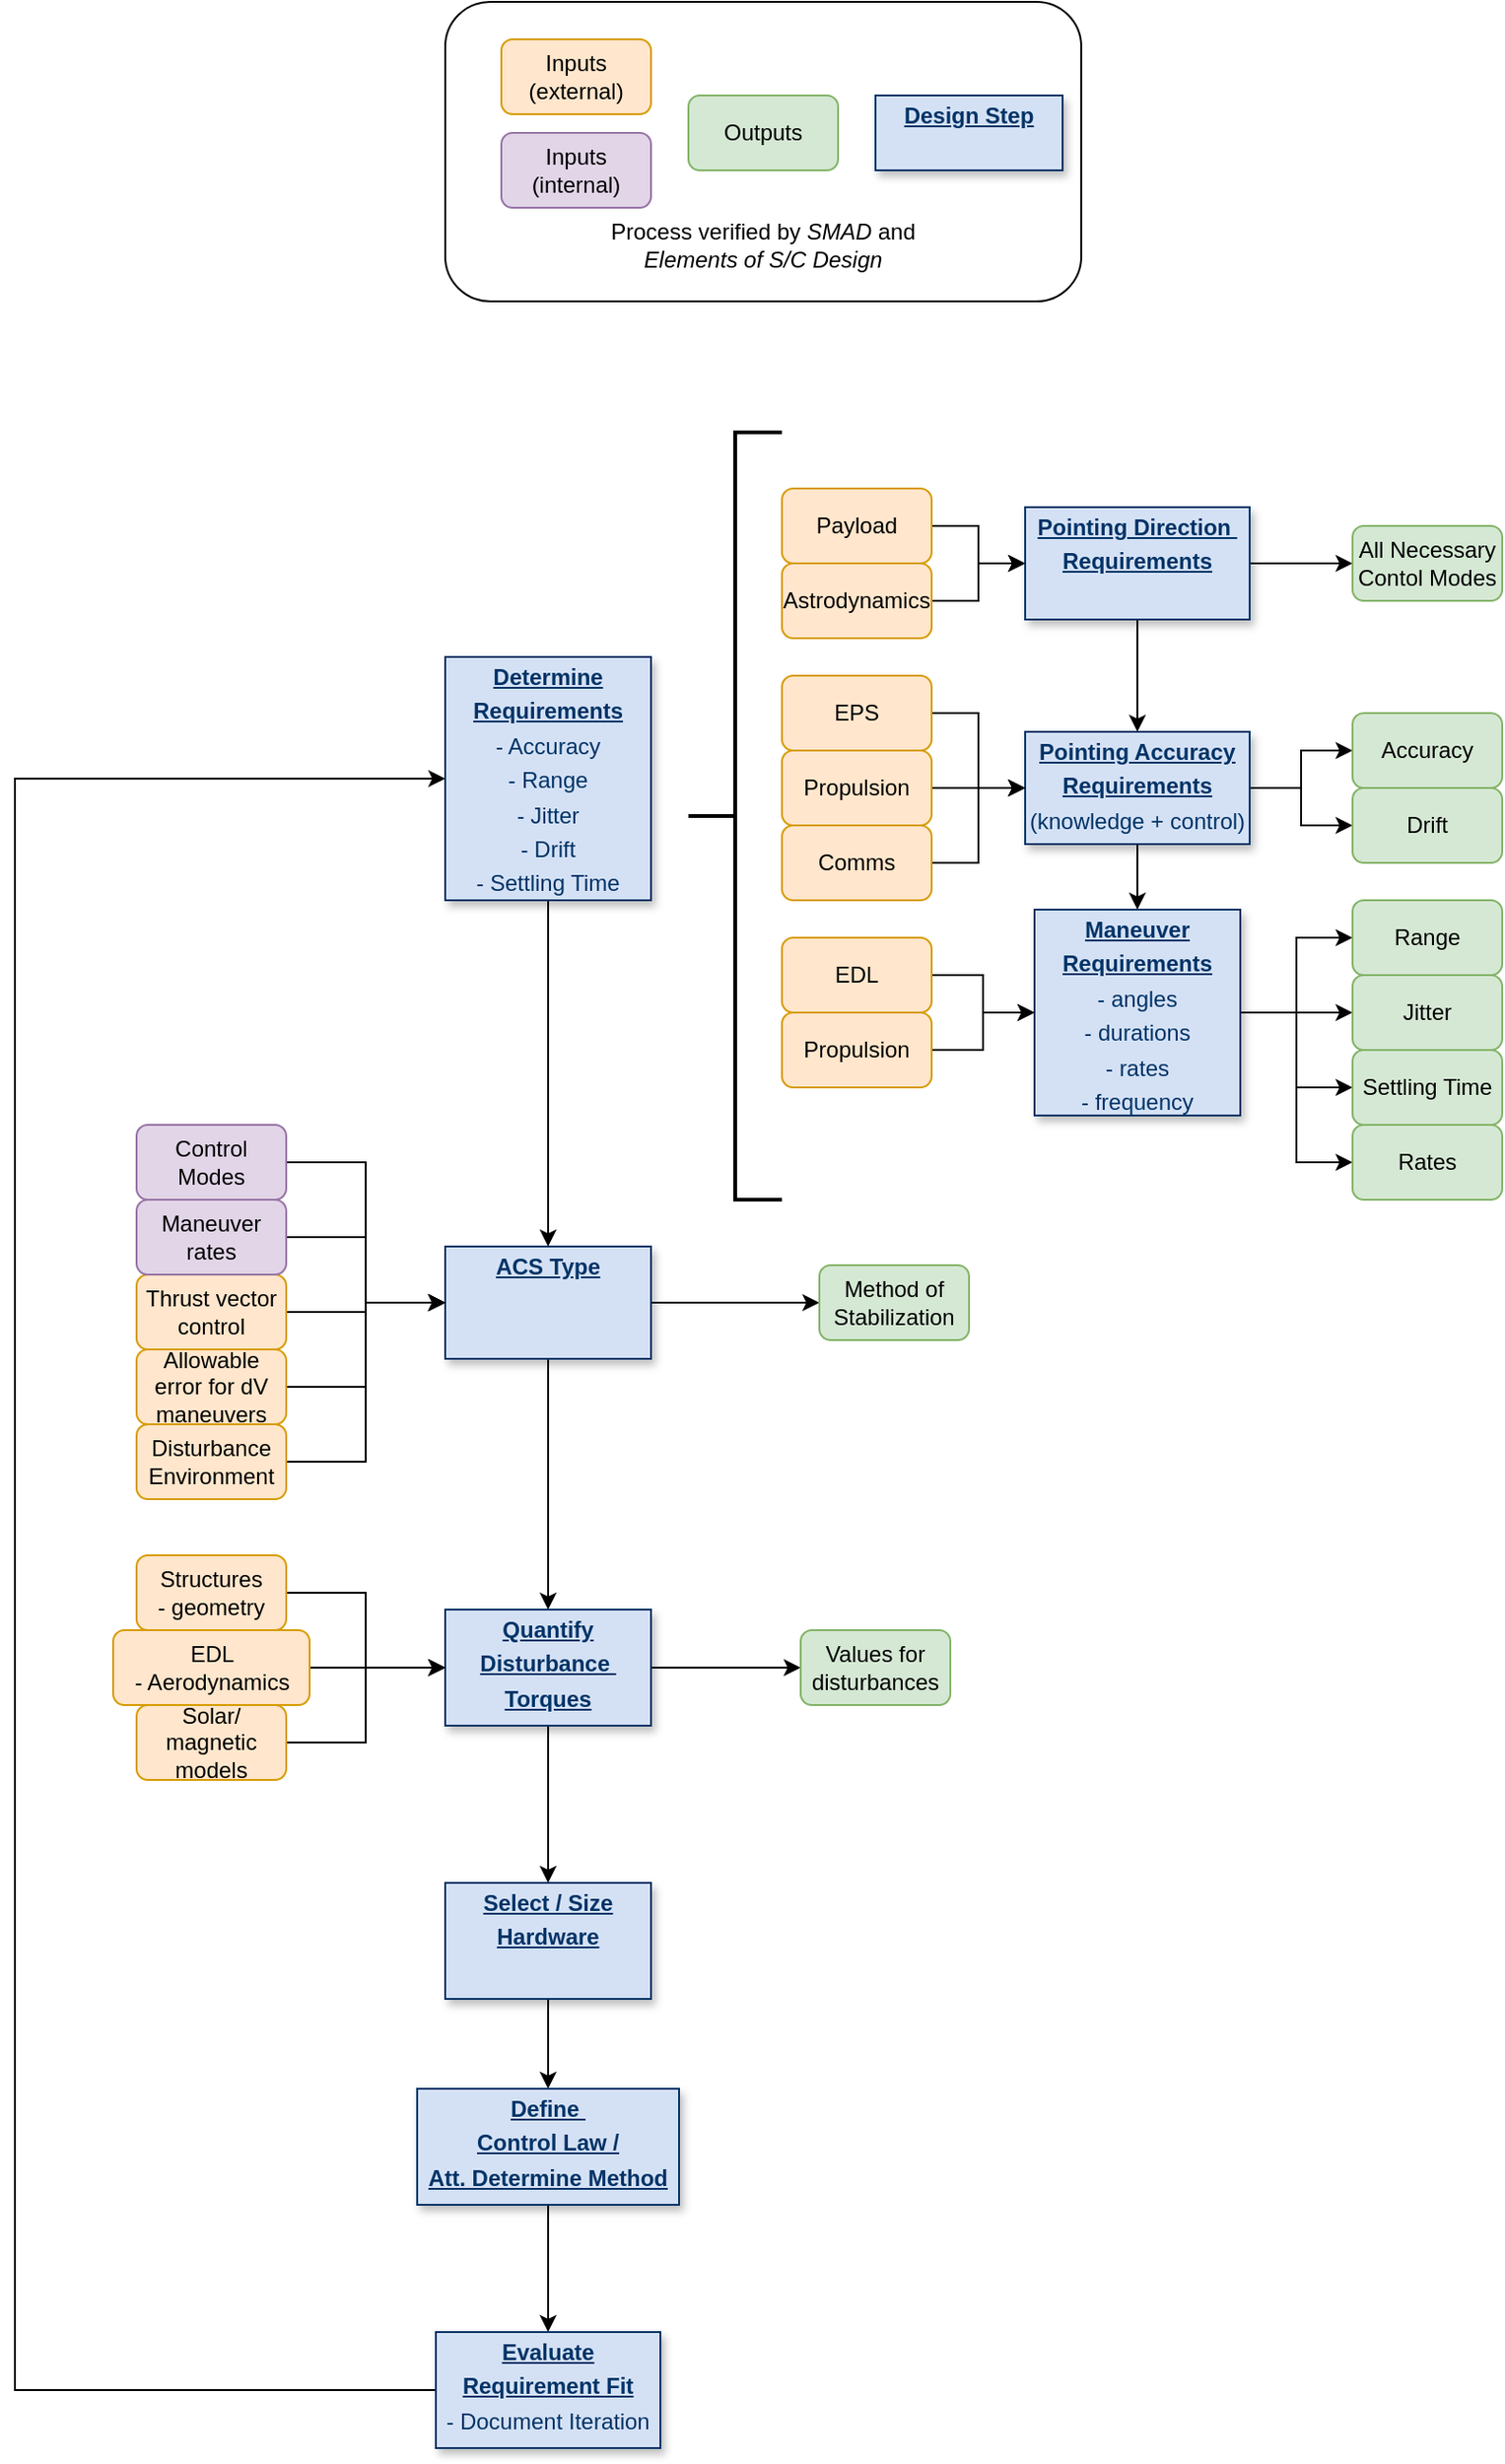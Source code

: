 <mxfile version="12.9.13" type="device"><diagram id="14VeX0QIArkdo_uymn1f" name="Page-1"><mxGraphModel dx="1086" dy="846" grid="1" gridSize="10" guides="1" tooltips="1" connect="1" arrows="1" fold="1" page="1" pageScale="1" pageWidth="827" pageHeight="1169" math="0" shadow="0"><root><mxCell id="0"/><mxCell id="1" parent="0"/><mxCell id="t8GHzvLFSiynI4XeOPDM-48" style="edgeStyle=orthogonalEdgeStyle;rounded=0;orthogonalLoop=1;jettySize=auto;html=1;entryX=0.5;entryY=0;entryDx=0;entryDy=0;" parent="1" source="t8GHzvLFSiynI4XeOPDM-2" target="t8GHzvLFSiynI4XeOPDM-12" edge="1"><mxGeometry relative="1" as="geometry"/></mxCell><mxCell id="t8GHzvLFSiynI4XeOPDM-94" style="edgeStyle=orthogonalEdgeStyle;rounded=0;orthogonalLoop=1;jettySize=auto;html=1;entryX=0;entryY=0.5;entryDx=0;entryDy=0;" parent="1" source="t8GHzvLFSiynI4XeOPDM-2" target="t8GHzvLFSiynI4XeOPDM-88" edge="1"><mxGeometry relative="1" as="geometry"/></mxCell><mxCell id="t8GHzvLFSiynI4XeOPDM-2" value="&lt;p style=&quot;margin: 0px ; margin-top: 4px ; text-align: center ; text-decoration: underline&quot;&gt;&lt;b&gt;ACS Type&lt;/b&gt;&lt;/p&gt;&lt;p style=&quot;margin: 0px ; margin-top: 4px ; text-align: center ; text-decoration: underline&quot;&gt;&lt;b&gt;&lt;br&gt;&lt;/b&gt;&lt;/p&gt;" style="verticalAlign=top;align=left;overflow=fill;fontSize=12;fontFamily=Helvetica;html=1;strokeColor=#003366;shadow=1;fillColor=#D4E1F5;fontColor=#003366" parent="1" vertex="1"><mxGeometry x="250" y="695" width="110" height="60" as="geometry"/></mxCell><mxCell id="t8GHzvLFSiynI4XeOPDM-18" style="edgeStyle=orthogonalEdgeStyle;rounded=0;orthogonalLoop=1;jettySize=auto;html=1;" parent="1" source="t8GHzvLFSiynI4XeOPDM-8" target="t8GHzvLFSiynI4XeOPDM-9" edge="1"><mxGeometry relative="1" as="geometry"/></mxCell><mxCell id="t8GHzvLFSiynI4XeOPDM-68" style="edgeStyle=orthogonalEdgeStyle;rounded=0;orthogonalLoop=1;jettySize=auto;html=1;" parent="1" source="t8GHzvLFSiynI4XeOPDM-8" target="t8GHzvLFSiynI4XeOPDM-67" edge="1"><mxGeometry relative="1" as="geometry"/></mxCell><mxCell id="t8GHzvLFSiynI4XeOPDM-8" value="&lt;p style=&quot;margin: 0px ; margin-top: 4px ; text-align: center ; text-decoration: underline&quot;&gt;&lt;b&gt;Pointing Direction&amp;nbsp;&lt;/b&gt;&lt;/p&gt;&lt;p style=&quot;margin: 0px ; margin-top: 4px ; text-align: center ; text-decoration: underline&quot;&gt;&lt;b&gt;Requirements&lt;/b&gt;&lt;/p&gt;" style="verticalAlign=top;align=left;overflow=fill;fontSize=12;fontFamily=Helvetica;html=1;strokeColor=#003366;shadow=1;fillColor=#D4E1F5;fontColor=#003366" parent="1" vertex="1"><mxGeometry x="560" y="300" width="120" height="60" as="geometry"/></mxCell><mxCell id="t8GHzvLFSiynI4XeOPDM-19" style="edgeStyle=orthogonalEdgeStyle;rounded=0;orthogonalLoop=1;jettySize=auto;html=1;entryX=0.5;entryY=0;entryDx=0;entryDy=0;" parent="1" source="t8GHzvLFSiynI4XeOPDM-9" target="t8GHzvLFSiynI4XeOPDM-11" edge="1"><mxGeometry relative="1" as="geometry"><mxPoint x="620" y="525" as="targetPoint"/></mxGeometry></mxCell><mxCell id="t8GHzvLFSiynI4XeOPDM-74" style="edgeStyle=orthogonalEdgeStyle;rounded=0;orthogonalLoop=1;jettySize=auto;html=1;entryX=0;entryY=0.5;entryDx=0;entryDy=0;" parent="1" source="t8GHzvLFSiynI4XeOPDM-9" target="t8GHzvLFSiynI4XeOPDM-73" edge="1"><mxGeometry relative="1" as="geometry"/></mxCell><mxCell id="t8GHzvLFSiynI4XeOPDM-79" style="edgeStyle=orthogonalEdgeStyle;rounded=0;orthogonalLoop=1;jettySize=auto;html=1;" parent="1" source="t8GHzvLFSiynI4XeOPDM-9" target="t8GHzvLFSiynI4XeOPDM-78" edge="1"><mxGeometry relative="1" as="geometry"/></mxCell><mxCell id="t8GHzvLFSiynI4XeOPDM-9" value="&lt;p style=&quot;margin: 0px ; margin-top: 4px ; text-align: center ; text-decoration: underline&quot;&gt;&lt;b&gt;Pointing Accuracy&lt;/b&gt;&lt;/p&gt;&lt;p style=&quot;margin: 0px ; margin-top: 4px ; text-align: center ; text-decoration: underline&quot;&gt;&lt;b&gt;Requirements&lt;/b&gt;&lt;/p&gt;&lt;p style=&quot;margin: 4px 0px 0px ; text-align: center&quot;&gt;(knowledge + control)&lt;/p&gt;" style="verticalAlign=top;align=left;overflow=fill;fontSize=12;fontFamily=Helvetica;html=1;strokeColor=#003366;shadow=1;fillColor=#D4E1F5;fontColor=#003366" parent="1" vertex="1"><mxGeometry x="560" y="420" width="120" height="60" as="geometry"/></mxCell><mxCell id="t8GHzvLFSiynI4XeOPDM-80" style="edgeStyle=orthogonalEdgeStyle;rounded=0;orthogonalLoop=1;jettySize=auto;html=1;" parent="1" source="t8GHzvLFSiynI4XeOPDM-11" target="t8GHzvLFSiynI4XeOPDM-75" edge="1"><mxGeometry relative="1" as="geometry"/></mxCell><mxCell id="t8GHzvLFSiynI4XeOPDM-81" style="edgeStyle=orthogonalEdgeStyle;rounded=0;orthogonalLoop=1;jettySize=auto;html=1;" parent="1" source="t8GHzvLFSiynI4XeOPDM-11" target="t8GHzvLFSiynI4XeOPDM-76" edge="1"><mxGeometry relative="1" as="geometry"/></mxCell><mxCell id="t8GHzvLFSiynI4XeOPDM-82" style="edgeStyle=orthogonalEdgeStyle;rounded=0;orthogonalLoop=1;jettySize=auto;html=1;" parent="1" source="t8GHzvLFSiynI4XeOPDM-11" target="t8GHzvLFSiynI4XeOPDM-77" edge="1"><mxGeometry relative="1" as="geometry"/></mxCell><mxCell id="t8GHzvLFSiynI4XeOPDM-87" style="edgeStyle=orthogonalEdgeStyle;rounded=0;orthogonalLoop=1;jettySize=auto;html=1;entryX=0;entryY=0.5;entryDx=0;entryDy=0;" parent="1" source="t8GHzvLFSiynI4XeOPDM-11" target="t8GHzvLFSiynI4XeOPDM-86" edge="1"><mxGeometry relative="1" as="geometry"/></mxCell><mxCell id="t8GHzvLFSiynI4XeOPDM-11" value="&lt;p style=&quot;margin: 0px ; margin-top: 4px ; text-align: center ; text-decoration: underline&quot;&gt;&lt;b&gt;Maneuver&lt;/b&gt;&lt;/p&gt;&lt;p style=&quot;margin: 0px ; margin-top: 4px ; text-align: center ; text-decoration: underline&quot;&gt;&lt;b&gt;Requirements&lt;/b&gt;&lt;/p&gt;&lt;p style=&quot;margin: 4px 0px 0px ; text-align: center&quot;&gt;- angles&lt;/p&gt;&lt;p style=&quot;margin: 4px 0px 0px ; text-align: center&quot;&gt;- durations&lt;/p&gt;&lt;p style=&quot;margin: 4px 0px 0px ; text-align: center&quot;&gt;- rates&lt;/p&gt;&lt;p style=&quot;margin: 4px 0px 0px ; text-align: center&quot;&gt;- frequency&lt;/p&gt;" style="verticalAlign=top;align=left;overflow=fill;fontSize=12;fontFamily=Helvetica;html=1;strokeColor=#003366;shadow=1;fillColor=#D4E1F5;fontColor=#003366" parent="1" vertex="1"><mxGeometry x="565" y="515" width="110" height="110" as="geometry"/></mxCell><mxCell id="t8GHzvLFSiynI4XeOPDM-49" style="edgeStyle=orthogonalEdgeStyle;rounded=0;orthogonalLoop=1;jettySize=auto;html=1;entryX=0.5;entryY=0;entryDx=0;entryDy=0;" parent="1" source="t8GHzvLFSiynI4XeOPDM-12" target="t8GHzvLFSiynI4XeOPDM-13" edge="1"><mxGeometry relative="1" as="geometry"/></mxCell><mxCell id="KuwDspNL8DCLb_JApsz8-6" style="edgeStyle=orthogonalEdgeStyle;rounded=0;orthogonalLoop=1;jettySize=auto;html=1;" edge="1" parent="1" source="t8GHzvLFSiynI4XeOPDM-12" target="KuwDspNL8DCLb_JApsz8-5"><mxGeometry relative="1" as="geometry"/></mxCell><mxCell id="t8GHzvLFSiynI4XeOPDM-12" value="&lt;p style=&quot;margin: 0px ; margin-top: 4px ; text-align: center ; text-decoration: underline&quot;&gt;&lt;b&gt;Quantify&lt;/b&gt;&lt;/p&gt;&lt;p style=&quot;margin: 0px ; margin-top: 4px ; text-align: center ; text-decoration: underline&quot;&gt;&lt;b&gt;Disturbance&amp;nbsp;&lt;/b&gt;&lt;/p&gt;&lt;p style=&quot;margin: 0px ; margin-top: 4px ; text-align: center ; text-decoration: underline&quot;&gt;&lt;b&gt;Torques&lt;/b&gt;&lt;/p&gt;" style="verticalAlign=top;align=left;overflow=fill;fontSize=12;fontFamily=Helvetica;html=1;strokeColor=#003366;shadow=1;fillColor=#D4E1F5;fontColor=#003366" parent="1" vertex="1"><mxGeometry x="250" y="889" width="110" height="62" as="geometry"/></mxCell><mxCell id="t8GHzvLFSiynI4XeOPDM-50" style="edgeStyle=orthogonalEdgeStyle;rounded=0;orthogonalLoop=1;jettySize=auto;html=1;" parent="1" source="t8GHzvLFSiynI4XeOPDM-13" target="t8GHzvLFSiynI4XeOPDM-14" edge="1"><mxGeometry relative="1" as="geometry"/></mxCell><mxCell id="t8GHzvLFSiynI4XeOPDM-13" value="&lt;p style=&quot;margin: 0px ; margin-top: 4px ; text-align: center ; text-decoration: underline&quot;&gt;&lt;b&gt;Select / Size&lt;/b&gt;&lt;/p&gt;&lt;p style=&quot;margin: 0px ; margin-top: 4px ; text-align: center ; text-decoration: underline&quot;&gt;&lt;b&gt;Hardware&lt;/b&gt;&lt;/p&gt;" style="verticalAlign=top;align=left;overflow=fill;fontSize=12;fontFamily=Helvetica;html=1;strokeColor=#003366;shadow=1;fillColor=#D4E1F5;fontColor=#003366" parent="1" vertex="1"><mxGeometry x="250" y="1035" width="110" height="62" as="geometry"/></mxCell><mxCell id="t8GHzvLFSiynI4XeOPDM-51" style="edgeStyle=orthogonalEdgeStyle;rounded=0;orthogonalLoop=1;jettySize=auto;html=1;entryX=0.5;entryY=0;entryDx=0;entryDy=0;" parent="1" source="t8GHzvLFSiynI4XeOPDM-14" target="t8GHzvLFSiynI4XeOPDM-15" edge="1"><mxGeometry relative="1" as="geometry"/></mxCell><mxCell id="t8GHzvLFSiynI4XeOPDM-14" value="&lt;p style=&quot;margin: 0px ; margin-top: 4px ; text-align: center ; text-decoration: underline&quot;&gt;&lt;b&gt;Define&amp;nbsp;&lt;/b&gt;&lt;/p&gt;&lt;p style=&quot;margin: 0px ; margin-top: 4px ; text-align: center ; text-decoration: underline&quot;&gt;&lt;b&gt;Control Law /&lt;/b&gt;&lt;/p&gt;&lt;p style=&quot;margin: 0px ; margin-top: 4px ; text-align: center ; text-decoration: underline&quot;&gt;&lt;b&gt;Att. Determine Method&lt;/b&gt;&lt;/p&gt;" style="verticalAlign=top;align=left;overflow=fill;fontSize=12;fontFamily=Helvetica;html=1;strokeColor=#003366;shadow=1;fillColor=#D4E1F5;fontColor=#003366" parent="1" vertex="1"><mxGeometry x="235" y="1145" width="140" height="62" as="geometry"/></mxCell><mxCell id="t8GHzvLFSiynI4XeOPDM-52" style="edgeStyle=orthogonalEdgeStyle;rounded=0;orthogonalLoop=1;jettySize=auto;html=1;entryX=0;entryY=0.5;entryDx=0;entryDy=0;exitX=0;exitY=0.5;exitDx=0;exitDy=0;" parent="1" source="t8GHzvLFSiynI4XeOPDM-15" target="t8GHzvLFSiynI4XeOPDM-16" edge="1"><mxGeometry relative="1" as="geometry"><Array as="points"><mxPoint x="20" y="1306"/><mxPoint x="20" y="445"/></Array></mxGeometry></mxCell><mxCell id="t8GHzvLFSiynI4XeOPDM-15" value="&lt;p style=&quot;margin: 0px ; margin-top: 4px ; text-align: center ; text-decoration: underline&quot;&gt;&lt;b&gt;Evaluate&lt;/b&gt;&lt;/p&gt;&lt;p style=&quot;margin: 0px ; margin-top: 4px ; text-align: center ; text-decoration: underline&quot;&gt;&lt;b&gt;Requirement Fit&lt;/b&gt;&lt;/p&gt;&lt;p style=&quot;margin: 4px 0px 0px ; text-align: center&quot;&gt;- Document Iteration&lt;/p&gt;" style="verticalAlign=top;align=left;overflow=fill;fontSize=12;fontFamily=Helvetica;html=1;strokeColor=#003366;shadow=1;fillColor=#D4E1F5;fontColor=#003366" parent="1" vertex="1"><mxGeometry x="245" y="1275" width="120" height="62" as="geometry"/></mxCell><mxCell id="t8GHzvLFSiynI4XeOPDM-93" style="edgeStyle=orthogonalEdgeStyle;rounded=0;orthogonalLoop=1;jettySize=auto;html=1;entryX=0.5;entryY=0;entryDx=0;entryDy=0;" parent="1" source="t8GHzvLFSiynI4XeOPDM-16" target="t8GHzvLFSiynI4XeOPDM-2" edge="1"><mxGeometry relative="1" as="geometry"/></mxCell><mxCell id="t8GHzvLFSiynI4XeOPDM-16" value="&lt;p style=&quot;margin: 0px ; margin-top: 4px ; text-align: center ; text-decoration: underline&quot;&gt;&lt;b&gt;Determine&lt;/b&gt;&lt;/p&gt;&lt;p style=&quot;margin: 0px ; margin-top: 4px ; text-align: center ; text-decoration: underline&quot;&gt;&lt;b&gt;Requirements&lt;/b&gt;&lt;/p&gt;&lt;p style=&quot;margin: 4px 0px 0px ; text-align: center&quot;&gt;- Accuracy&lt;/p&gt;&lt;p style=&quot;margin: 4px 0px 0px ; text-align: center&quot;&gt;- Range&lt;/p&gt;&lt;p style=&quot;margin: 4px 0px 0px ; text-align: center&quot;&gt;- Jitter&lt;/p&gt;&lt;p style=&quot;margin: 4px 0px 0px ; text-align: center&quot;&gt;- Drift&lt;/p&gt;&lt;p style=&quot;margin: 4px 0px 0px ; text-align: center&quot;&gt;- Settling Time&lt;/p&gt;" style="verticalAlign=top;align=left;overflow=fill;fontSize=12;fontFamily=Helvetica;html=1;strokeColor=#003366;shadow=1;fillColor=#D4E1F5;fontColor=#003366" parent="1" vertex="1"><mxGeometry x="250" y="380" width="110" height="130" as="geometry"/></mxCell><mxCell id="t8GHzvLFSiynI4XeOPDM-55" style="edgeStyle=orthogonalEdgeStyle;rounded=0;orthogonalLoop=1;jettySize=auto;html=1;" parent="1" source="t8GHzvLFSiynI4XeOPDM-31" target="t8GHzvLFSiynI4XeOPDM-2" edge="1"><mxGeometry relative="1" as="geometry"/></mxCell><mxCell id="t8GHzvLFSiynI4XeOPDM-31" value="Thrust vector control" style="rounded=1;whiteSpace=wrap;html=1;fillColor=#ffe6cc;strokeColor=#d79b00;" parent="1" vertex="1"><mxGeometry x="85" y="710" width="80" height="40" as="geometry"/></mxCell><mxCell id="t8GHzvLFSiynI4XeOPDM-56" style="edgeStyle=orthogonalEdgeStyle;rounded=0;orthogonalLoop=1;jettySize=auto;html=1;" parent="1" source="t8GHzvLFSiynI4XeOPDM-32" target="t8GHzvLFSiynI4XeOPDM-2" edge="1"><mxGeometry relative="1" as="geometry"/></mxCell><mxCell id="t8GHzvLFSiynI4XeOPDM-32" value="Allowable error for dV maneuvers" style="rounded=1;whiteSpace=wrap;html=1;fillColor=#ffe6cc;strokeColor=#d79b00;" parent="1" vertex="1"><mxGeometry x="85" y="750" width="80" height="40" as="geometry"/></mxCell><mxCell id="t8GHzvLFSiynI4XeOPDM-57" style="edgeStyle=orthogonalEdgeStyle;rounded=0;orthogonalLoop=1;jettySize=auto;html=1;entryX=0;entryY=0.5;entryDx=0;entryDy=0;" parent="1" source="t8GHzvLFSiynI4XeOPDM-36" target="t8GHzvLFSiynI4XeOPDM-2" edge="1"><mxGeometry relative="1" as="geometry"/></mxCell><mxCell id="t8GHzvLFSiynI4XeOPDM-36" value="Maneuver rates" style="rounded=1;whiteSpace=wrap;html=1;fillColor=#e1d5e7;strokeColor=#9673a6;" parent="1" vertex="1"><mxGeometry x="85" y="670" width="80" height="40" as="geometry"/></mxCell><mxCell id="t8GHzvLFSiynI4XeOPDM-60" style="edgeStyle=orthogonalEdgeStyle;rounded=0;orthogonalLoop=1;jettySize=auto;html=1;" parent="1" source="t8GHzvLFSiynI4XeOPDM-41" target="t8GHzvLFSiynI4XeOPDM-8" edge="1"><mxGeometry relative="1" as="geometry"/></mxCell><mxCell id="t8GHzvLFSiynI4XeOPDM-41" value="Payload" style="rounded=1;whiteSpace=wrap;html=1;fillColor=#ffe6cc;strokeColor=#d79b00;" parent="1" vertex="1"><mxGeometry x="430" y="290" width="80" height="40" as="geometry"/></mxCell><mxCell id="t8GHzvLFSiynI4XeOPDM-53" value="" style="group" parent="1" vertex="1" connectable="0"><mxGeometry x="250" y="30" width="340" height="160" as="geometry"/></mxCell><mxCell id="t8GHzvLFSiynI4XeOPDM-39" value="" style="rounded=1;whiteSpace=wrap;html=1;" parent="t8GHzvLFSiynI4XeOPDM-53" vertex="1"><mxGeometry width="340" height="160" as="geometry"/></mxCell><mxCell id="t8GHzvLFSiynI4XeOPDM-1" value="&lt;p style=&quot;margin: 0px ; margin-top: 4px ; text-align: center ; text-decoration: underline&quot;&gt;&lt;b&gt;Design Step&lt;/b&gt;&lt;/p&gt;" style="verticalAlign=top;align=left;overflow=fill;fontSize=12;fontFamily=Helvetica;html=1;strokeColor=#003366;shadow=1;fillColor=#D4E1F5;fontColor=#003366" parent="t8GHzvLFSiynI4XeOPDM-53" vertex="1"><mxGeometry x="230" y="50" width="100" height="40" as="geometry"/></mxCell><mxCell id="t8GHzvLFSiynI4XeOPDM-29" value="Inputs (external)" style="rounded=1;whiteSpace=wrap;html=1;fillColor=#ffe6cc;strokeColor=#d79b00;" parent="t8GHzvLFSiynI4XeOPDM-53" vertex="1"><mxGeometry x="30" y="20" width="80" height="40" as="geometry"/></mxCell><mxCell id="t8GHzvLFSiynI4XeOPDM-38" value="Process verified by &lt;i&gt;SMAD&lt;/i&gt; and &lt;i&gt;Elements of S/C Design&lt;/i&gt;" style="text;html=1;strokeColor=none;fillColor=none;align=center;verticalAlign=middle;whiteSpace=wrap;rounded=0;" parent="t8GHzvLFSiynI4XeOPDM-53" vertex="1"><mxGeometry x="80" y="120" width="180" height="20" as="geometry"/></mxCell><mxCell id="t8GHzvLFSiynI4XeOPDM-40" value="Outputs" style="rounded=1;whiteSpace=wrap;html=1;fillColor=#d5e8d4;strokeColor=#82b366;" parent="t8GHzvLFSiynI4XeOPDM-53" vertex="1"><mxGeometry x="130" y="50" width="80" height="40" as="geometry"/></mxCell><mxCell id="t8GHzvLFSiynI4XeOPDM-83" value="Inputs&lt;br&gt;(internal)" style="rounded=1;whiteSpace=wrap;html=1;fillColor=#e1d5e7;strokeColor=#9673a6;" parent="t8GHzvLFSiynI4XeOPDM-53" vertex="1"><mxGeometry x="30" y="70" width="80" height="40" as="geometry"/></mxCell><mxCell id="t8GHzvLFSiynI4XeOPDM-59" style="edgeStyle=orthogonalEdgeStyle;rounded=0;orthogonalLoop=1;jettySize=auto;html=1;" parent="1" source="t8GHzvLFSiynI4XeOPDM-58" target="t8GHzvLFSiynI4XeOPDM-8" edge="1"><mxGeometry relative="1" as="geometry"/></mxCell><mxCell id="t8GHzvLFSiynI4XeOPDM-58" value="Astrodynamics" style="rounded=1;whiteSpace=wrap;html=1;fillColor=#ffe6cc;strokeColor=#d79b00;" parent="1" vertex="1"><mxGeometry x="430" y="330" width="80" height="40" as="geometry"/></mxCell><mxCell id="t8GHzvLFSiynI4XeOPDM-65" style="edgeStyle=orthogonalEdgeStyle;rounded=0;orthogonalLoop=1;jettySize=auto;html=1;" parent="1" source="t8GHzvLFSiynI4XeOPDM-61" target="t8GHzvLFSiynI4XeOPDM-9" edge="1"><mxGeometry relative="1" as="geometry"/></mxCell><mxCell id="t8GHzvLFSiynI4XeOPDM-61" value="EPS" style="rounded=1;whiteSpace=wrap;html=1;fillColor=#ffe6cc;strokeColor=#d79b00;" parent="1" vertex="1"><mxGeometry x="430" y="390" width="80" height="40" as="geometry"/></mxCell><mxCell id="t8GHzvLFSiynI4XeOPDM-66" style="edgeStyle=orthogonalEdgeStyle;rounded=0;orthogonalLoop=1;jettySize=auto;html=1;" parent="1" source="t8GHzvLFSiynI4XeOPDM-62" target="t8GHzvLFSiynI4XeOPDM-9" edge="1"><mxGeometry relative="1" as="geometry"/></mxCell><mxCell id="t8GHzvLFSiynI4XeOPDM-62" value="Comms" style="rounded=1;whiteSpace=wrap;html=1;fillColor=#ffe6cc;strokeColor=#d79b00;" parent="1" vertex="1"><mxGeometry x="430" y="470" width="80" height="40" as="geometry"/></mxCell><mxCell id="t8GHzvLFSiynI4XeOPDM-64" style="edgeStyle=orthogonalEdgeStyle;rounded=0;orthogonalLoop=1;jettySize=auto;html=1;" parent="1" source="t8GHzvLFSiynI4XeOPDM-63" target="t8GHzvLFSiynI4XeOPDM-9" edge="1"><mxGeometry relative="1" as="geometry"/></mxCell><mxCell id="t8GHzvLFSiynI4XeOPDM-63" value="Propulsion" style="rounded=1;whiteSpace=wrap;html=1;fillColor=#ffe6cc;strokeColor=#d79b00;" parent="1" vertex="1"><mxGeometry x="430" y="430" width="80" height="40" as="geometry"/></mxCell><mxCell id="t8GHzvLFSiynI4XeOPDM-67" value="All Necessary Contol Modes" style="rounded=1;whiteSpace=wrap;html=1;fillColor=#d5e8d4;strokeColor=#82b366;" parent="1" vertex="1"><mxGeometry x="735" y="310" width="80" height="40" as="geometry"/></mxCell><mxCell id="t8GHzvLFSiynI4XeOPDM-71" style="edgeStyle=orthogonalEdgeStyle;rounded=0;orthogonalLoop=1;jettySize=auto;html=1;entryX=0;entryY=0.5;entryDx=0;entryDy=0;" parent="1" source="t8GHzvLFSiynI4XeOPDM-69" target="t8GHzvLFSiynI4XeOPDM-11" edge="1"><mxGeometry relative="1" as="geometry"/></mxCell><mxCell id="t8GHzvLFSiynI4XeOPDM-69" value="EDL" style="rounded=1;whiteSpace=wrap;html=1;fillColor=#ffe6cc;strokeColor=#d79b00;" parent="1" vertex="1"><mxGeometry x="430" y="530" width="80" height="40" as="geometry"/></mxCell><mxCell id="t8GHzvLFSiynI4XeOPDM-72" style="edgeStyle=orthogonalEdgeStyle;rounded=0;orthogonalLoop=1;jettySize=auto;html=1;" parent="1" source="t8GHzvLFSiynI4XeOPDM-70" target="t8GHzvLFSiynI4XeOPDM-11" edge="1"><mxGeometry relative="1" as="geometry"/></mxCell><mxCell id="t8GHzvLFSiynI4XeOPDM-70" value="Propulsion" style="rounded=1;whiteSpace=wrap;html=1;fillColor=#ffe6cc;strokeColor=#d79b00;" parent="1" vertex="1"><mxGeometry x="430" y="570" width="80" height="40" as="geometry"/></mxCell><mxCell id="t8GHzvLFSiynI4XeOPDM-73" value="Accuracy" style="rounded=1;whiteSpace=wrap;html=1;fillColor=#d5e8d4;strokeColor=#82b366;" parent="1" vertex="1"><mxGeometry x="735" y="410" width="80" height="40" as="geometry"/></mxCell><mxCell id="t8GHzvLFSiynI4XeOPDM-75" value="Range" style="rounded=1;whiteSpace=wrap;html=1;fillColor=#d5e8d4;strokeColor=#82b366;" parent="1" vertex="1"><mxGeometry x="735" y="510" width="80" height="40" as="geometry"/></mxCell><mxCell id="t8GHzvLFSiynI4XeOPDM-76" value="Jitter" style="rounded=1;whiteSpace=wrap;html=1;fillColor=#d5e8d4;strokeColor=#82b366;" parent="1" vertex="1"><mxGeometry x="735" y="550" width="80" height="40" as="geometry"/></mxCell><mxCell id="t8GHzvLFSiynI4XeOPDM-77" value="Settling Time" style="rounded=1;whiteSpace=wrap;html=1;fillColor=#d5e8d4;strokeColor=#82b366;" parent="1" vertex="1"><mxGeometry x="735" y="590" width="80" height="40" as="geometry"/></mxCell><mxCell id="t8GHzvLFSiynI4XeOPDM-78" value="Drift" style="rounded=1;whiteSpace=wrap;html=1;fillColor=#d5e8d4;strokeColor=#82b366;" parent="1" vertex="1"><mxGeometry x="735" y="450" width="80" height="40" as="geometry"/></mxCell><mxCell id="t8GHzvLFSiynI4XeOPDM-85" style="edgeStyle=orthogonalEdgeStyle;rounded=0;orthogonalLoop=1;jettySize=auto;html=1;entryX=0;entryY=0.5;entryDx=0;entryDy=0;" parent="1" source="t8GHzvLFSiynI4XeOPDM-84" target="t8GHzvLFSiynI4XeOPDM-2" edge="1"><mxGeometry relative="1" as="geometry"/></mxCell><mxCell id="t8GHzvLFSiynI4XeOPDM-84" value="Control Modes" style="rounded=1;whiteSpace=wrap;html=1;fillColor=#e1d5e7;strokeColor=#9673a6;" parent="1" vertex="1"><mxGeometry x="85" y="630" width="80" height="40" as="geometry"/></mxCell><mxCell id="t8GHzvLFSiynI4XeOPDM-86" value="Rates" style="rounded=1;whiteSpace=wrap;html=1;fillColor=#d5e8d4;strokeColor=#82b366;" parent="1" vertex="1"><mxGeometry x="735" y="630" width="80" height="40" as="geometry"/></mxCell><mxCell id="t8GHzvLFSiynI4XeOPDM-88" value="Method of Stabilization" style="rounded=1;whiteSpace=wrap;html=1;fillColor=#d5e8d4;strokeColor=#82b366;" parent="1" vertex="1"><mxGeometry x="450" y="705" width="80" height="40" as="geometry"/></mxCell><mxCell id="t8GHzvLFSiynI4XeOPDM-90" style="edgeStyle=orthogonalEdgeStyle;rounded=0;orthogonalLoop=1;jettySize=auto;html=1;entryX=0;entryY=0.5;entryDx=0;entryDy=0;" parent="1" source="t8GHzvLFSiynI4XeOPDM-89" target="t8GHzvLFSiynI4XeOPDM-2" edge="1"><mxGeometry relative="1" as="geometry"/></mxCell><mxCell id="t8GHzvLFSiynI4XeOPDM-89" value="Disturbance Environment" style="rounded=1;whiteSpace=wrap;html=1;fillColor=#ffe6cc;strokeColor=#d79b00;" parent="1" vertex="1"><mxGeometry x="85" y="790" width="80" height="40" as="geometry"/></mxCell><mxCell id="t8GHzvLFSiynI4XeOPDM-92" value="" style="strokeWidth=2;html=1;shape=mxgraph.flowchart.annotation_2;align=left;labelPosition=right;pointerEvents=1;" parent="1" vertex="1"><mxGeometry x="380" y="260" width="50" height="410" as="geometry"/></mxCell><mxCell id="KuwDspNL8DCLb_JApsz8-4" style="edgeStyle=orthogonalEdgeStyle;rounded=0;orthogonalLoop=1;jettySize=auto;html=1;" edge="1" parent="1" source="XHPmi5jTjNSFki2I3Rg9-1" target="t8GHzvLFSiynI4XeOPDM-12"><mxGeometry relative="1" as="geometry"/></mxCell><mxCell id="XHPmi5jTjNSFki2I3Rg9-1" value="Structures&lt;br&gt;- geometry" style="rounded=1;whiteSpace=wrap;html=1;fillColor=#ffe6cc;strokeColor=#d79b00;" parent="1" vertex="1"><mxGeometry x="85" y="860" width="80" height="40" as="geometry"/></mxCell><mxCell id="KuwDspNL8DCLb_JApsz8-3" style="edgeStyle=orthogonalEdgeStyle;rounded=0;orthogonalLoop=1;jettySize=auto;html=1;" edge="1" parent="1" source="XHPmi5jTjNSFki2I3Rg9-2" target="t8GHzvLFSiynI4XeOPDM-12"><mxGeometry relative="1" as="geometry"/></mxCell><mxCell id="XHPmi5jTjNSFki2I3Rg9-2" value="EDL&lt;br&gt;- Aerodynamics" style="rounded=1;whiteSpace=wrap;html=1;fillColor=#ffe6cc;strokeColor=#d79b00;" parent="1" vertex="1"><mxGeometry x="72.5" y="900" width="105" height="40" as="geometry"/></mxCell><mxCell id="KuwDspNL8DCLb_JApsz8-2" style="edgeStyle=orthogonalEdgeStyle;rounded=0;orthogonalLoop=1;jettySize=auto;html=1;entryX=0;entryY=0.5;entryDx=0;entryDy=0;" edge="1" parent="1" source="KuwDspNL8DCLb_JApsz8-1" target="t8GHzvLFSiynI4XeOPDM-12"><mxGeometry relative="1" as="geometry"/></mxCell><mxCell id="KuwDspNL8DCLb_JApsz8-1" value="Solar/ magnetic models" style="rounded=1;whiteSpace=wrap;html=1;fillColor=#ffe6cc;strokeColor=#d79b00;" vertex="1" parent="1"><mxGeometry x="85" y="940" width="80" height="40" as="geometry"/></mxCell><mxCell id="KuwDspNL8DCLb_JApsz8-5" value="Values for disturbances" style="rounded=1;whiteSpace=wrap;html=1;fillColor=#d5e8d4;strokeColor=#82b366;" vertex="1" parent="1"><mxGeometry x="440" y="900" width="80" height="40" as="geometry"/></mxCell></root></mxGraphModel></diagram></mxfile>